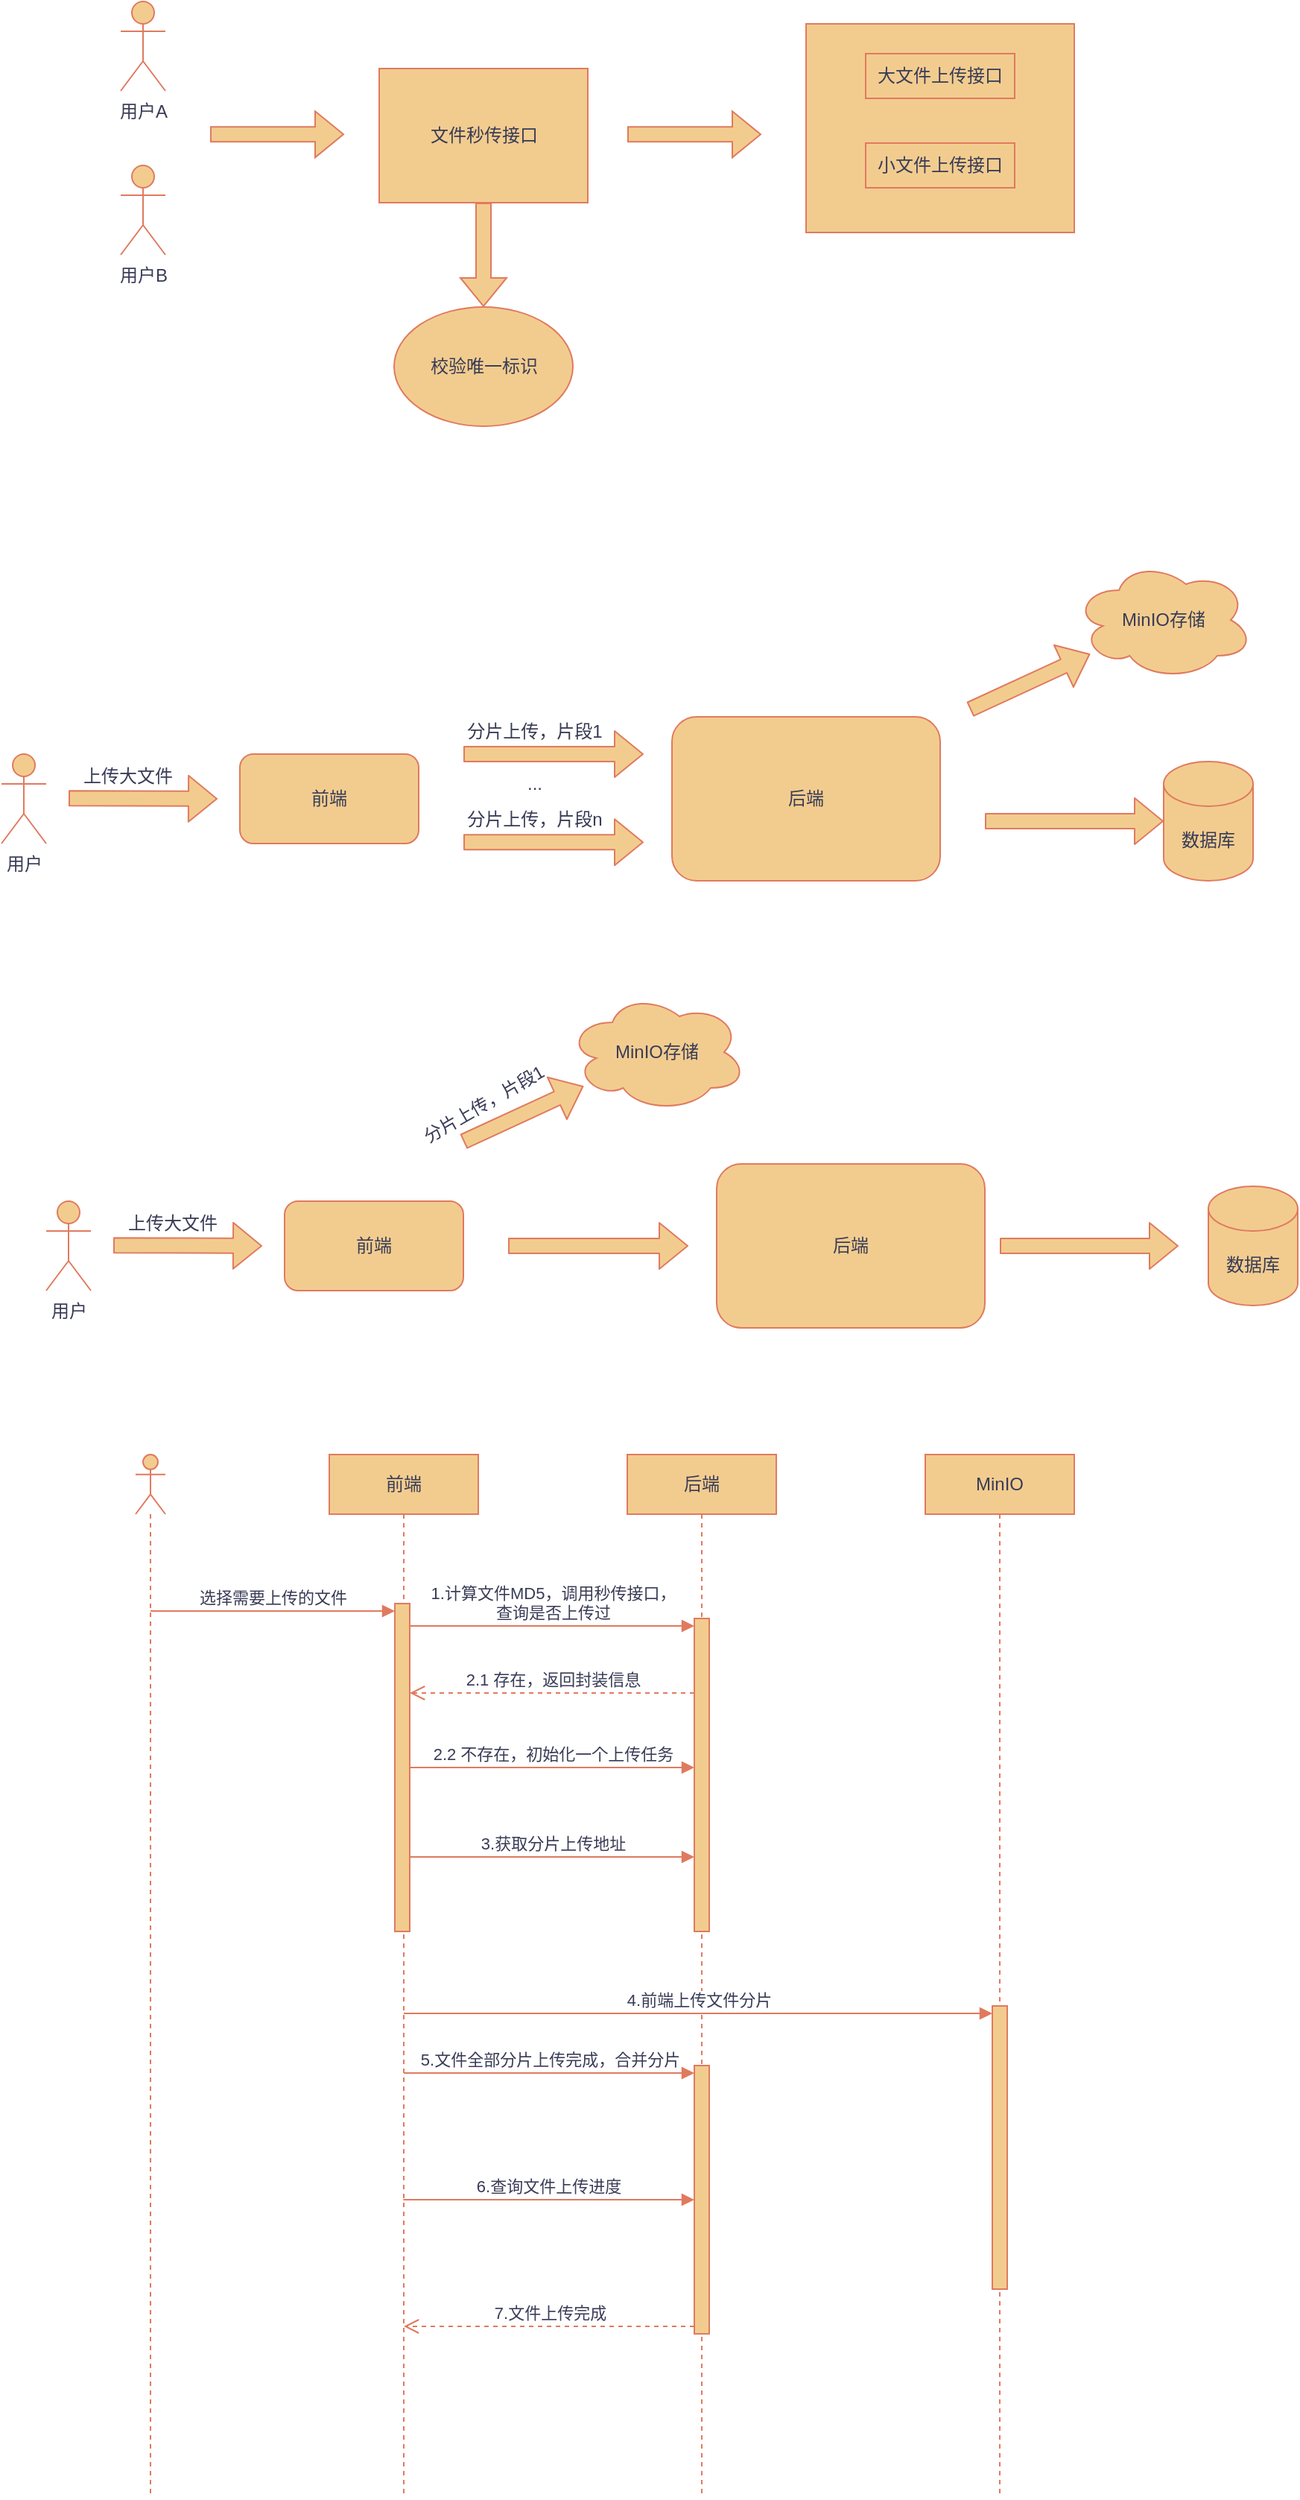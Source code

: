 <mxfile version="28.2.7">
  <diagram name="第 1 页" id="CA44LnaISONP9a9zF2-z">
    <mxGraphModel dx="1830" dy="820" grid="1" gridSize="10" guides="1" tooltips="1" connect="1" arrows="1" fold="1" page="1" pageScale="1" pageWidth="827" pageHeight="1169" math="0" shadow="0">
      <root>
        <mxCell id="0" />
        <mxCell id="1" parent="0" />
        <mxCell id="ggtGBMoF4WrmwGuXFrhK-1" value="用户A" style="shape=umlActor;verticalLabelPosition=bottom;verticalAlign=top;html=1;outlineConnect=0;labelBackgroundColor=none;fillColor=#F2CC8F;strokeColor=#E07A5F;fontColor=#393C56;rounded=0;" vertex="1" parent="1">
          <mxGeometry x="170" y="115" width="30" height="60" as="geometry" />
        </mxCell>
        <mxCell id="ggtGBMoF4WrmwGuXFrhK-3" value="用户B" style="shape=umlActor;verticalLabelPosition=bottom;verticalAlign=top;html=1;outlineConnect=0;labelBackgroundColor=none;fillColor=#F2CC8F;strokeColor=#E07A5F;fontColor=#393C56;rounded=0;" vertex="1" parent="1">
          <mxGeometry x="170" y="225" width="30" height="60" as="geometry" />
        </mxCell>
        <mxCell id="ggtGBMoF4WrmwGuXFrhK-4" value="文件秒传接口" style="rounded=0;whiteSpace=wrap;html=1;strokeColor=#E07A5F;fontColor=#393C56;fillColor=#F2CC8F;" vertex="1" parent="1">
          <mxGeometry x="343.5" y="160" width="140" height="90" as="geometry" />
        </mxCell>
        <mxCell id="ggtGBMoF4WrmwGuXFrhK-5" value="校验唯一标识" style="ellipse;whiteSpace=wrap;html=1;strokeColor=#E07A5F;fontColor=#393C56;fillColor=#F2CC8F;rounded=0;" vertex="1" parent="1">
          <mxGeometry x="353.5" y="320" width="120" height="80" as="geometry" />
        </mxCell>
        <mxCell id="ggtGBMoF4WrmwGuXFrhK-7" value="" style="shape=flexArrow;endArrow=classic;html=1;rounded=0;strokeColor=#E07A5F;fontColor=#393C56;fillColor=#F2CC8F;exitX=0.5;exitY=1;exitDx=0;exitDy=0;entryX=0.5;entryY=0;entryDx=0;entryDy=0;" edge="1" parent="1" source="ggtGBMoF4WrmwGuXFrhK-4" target="ggtGBMoF4WrmwGuXFrhK-5">
          <mxGeometry width="50" height="50" relative="1" as="geometry">
            <mxPoint x="393.5" y="320" as="sourcePoint" />
            <mxPoint x="443.5" y="270" as="targetPoint" />
          </mxGeometry>
        </mxCell>
        <mxCell id="ggtGBMoF4WrmwGuXFrhK-8" value="" style="rounded=0;whiteSpace=wrap;html=1;strokeColor=#E07A5F;fontColor=#393C56;fillColor=#F2CC8F;" vertex="1" parent="1">
          <mxGeometry x="630" y="130" width="180" height="140" as="geometry" />
        </mxCell>
        <mxCell id="ggtGBMoF4WrmwGuXFrhK-9" value="大文件上传接口" style="rounded=0;whiteSpace=wrap;html=1;strokeColor=#E07A5F;fontColor=#393C56;fillColor=#F2CC8F;" vertex="1" parent="1">
          <mxGeometry x="670" y="150" width="100" height="30" as="geometry" />
        </mxCell>
        <mxCell id="ggtGBMoF4WrmwGuXFrhK-10" value="小文件上传接口" style="rounded=0;whiteSpace=wrap;html=1;strokeColor=#E07A5F;fontColor=#393C56;fillColor=#F2CC8F;" vertex="1" parent="1">
          <mxGeometry x="670" y="210" width="100" height="30" as="geometry" />
        </mxCell>
        <mxCell id="ggtGBMoF4WrmwGuXFrhK-12" value="" style="shape=flexArrow;endArrow=classic;html=1;rounded=0;strokeColor=#E07A5F;fontColor=#393C56;fillColor=#F2CC8F;" edge="1" parent="1">
          <mxGeometry width="50" height="50" relative="1" as="geometry">
            <mxPoint x="230" y="204.17" as="sourcePoint" />
            <mxPoint x="320" y="204.17" as="targetPoint" />
          </mxGeometry>
        </mxCell>
        <mxCell id="ggtGBMoF4WrmwGuXFrhK-13" value="" style="shape=flexArrow;endArrow=classic;html=1;rounded=0;strokeColor=#E07A5F;fontColor=#393C56;fillColor=#F2CC8F;" edge="1" parent="1">
          <mxGeometry width="50" height="50" relative="1" as="geometry">
            <mxPoint x="510" y="204.17" as="sourcePoint" />
            <mxPoint x="600" y="204.17" as="targetPoint" />
          </mxGeometry>
        </mxCell>
        <mxCell id="ggtGBMoF4WrmwGuXFrhK-14" value="用户" style="shape=umlActor;verticalLabelPosition=bottom;verticalAlign=top;html=1;outlineConnect=0;strokeColor=#E07A5F;fontColor=#393C56;fillColor=#F2CC8F;" vertex="1" parent="1">
          <mxGeometry x="90" y="620" width="30" height="60" as="geometry" />
        </mxCell>
        <mxCell id="ggtGBMoF4WrmwGuXFrhK-15" value="前端" style="rounded=1;whiteSpace=wrap;html=1;strokeColor=#E07A5F;fontColor=#393C56;fillColor=#F2CC8F;" vertex="1" parent="1">
          <mxGeometry x="250" y="620" width="120" height="60" as="geometry" />
        </mxCell>
        <mxCell id="ggtGBMoF4WrmwGuXFrhK-16" value="" style="shape=flexArrow;endArrow=classic;html=1;strokeColor=#E07A5F;fontColor=#393C56;fillColor=#F2CC8F;" edge="1" parent="1">
          <mxGeometry width="50" height="50" relative="1" as="geometry">
            <mxPoint x="135" y="649.58" as="sourcePoint" />
            <mxPoint x="235" y="650" as="targetPoint" />
          </mxGeometry>
        </mxCell>
        <mxCell id="ggtGBMoF4WrmwGuXFrhK-17" value="上传大文件" style="text;html=1;whiteSpace=wrap;strokeColor=none;fillColor=none;align=center;verticalAlign=middle;rounded=0;fontColor=#393C56;" vertex="1" parent="1">
          <mxGeometry x="140" y="620" width="70" height="30" as="geometry" />
        </mxCell>
        <mxCell id="ggtGBMoF4WrmwGuXFrhK-18" value="后端" style="rounded=1;whiteSpace=wrap;html=1;strokeColor=#E07A5F;fontColor=#393C56;fillColor=#F2CC8F;" vertex="1" parent="1">
          <mxGeometry x="540" y="595" width="180" height="110" as="geometry" />
        </mxCell>
        <mxCell id="ggtGBMoF4WrmwGuXFrhK-19" value="" style="shape=flexArrow;endArrow=classic;html=1;strokeColor=#E07A5F;fontColor=#393C56;fillColor=#F2CC8F;" edge="1" parent="1">
          <mxGeometry width="50" height="50" relative="1" as="geometry">
            <mxPoint x="400" y="620" as="sourcePoint" />
            <mxPoint x="521" y="620" as="targetPoint" />
          </mxGeometry>
        </mxCell>
        <mxCell id="ggtGBMoF4WrmwGuXFrhK-22" value="分片上传，片段1" style="text;html=1;whiteSpace=wrap;strokeColor=none;fillColor=none;align=center;verticalAlign=middle;rounded=0;fontColor=#393C56;" vertex="1" parent="1">
          <mxGeometry x="400" y="590" width="96" height="30" as="geometry" />
        </mxCell>
        <mxCell id="ggtGBMoF4WrmwGuXFrhK-23" value="" style="shape=flexArrow;endArrow=classic;html=1;strokeColor=#E07A5F;fontColor=#393C56;fillColor=#F2CC8F;" edge="1" parent="1">
          <mxGeometry width="50" height="50" relative="1" as="geometry">
            <mxPoint x="400" y="679.17" as="sourcePoint" />
            <mxPoint x="521" y="679.17" as="targetPoint" />
          </mxGeometry>
        </mxCell>
        <mxCell id="ggtGBMoF4WrmwGuXFrhK-24" value="分片上传，片段n" style="text;html=1;whiteSpace=wrap;strokeColor=none;fillColor=none;align=center;verticalAlign=middle;rounded=0;fontColor=#393C56;" vertex="1" parent="1">
          <mxGeometry x="400" y="649.17" width="96" height="30" as="geometry" />
        </mxCell>
        <mxCell id="ggtGBMoF4WrmwGuXFrhK-25" value="MinIO存储" style="ellipse;shape=cloud;whiteSpace=wrap;html=1;strokeColor=#E07A5F;fontColor=#393C56;fillColor=#F2CC8F;" vertex="1" parent="1">
          <mxGeometry x="810" y="490" width="120" height="80" as="geometry" />
        </mxCell>
        <mxCell id="ggtGBMoF4WrmwGuXFrhK-26" value="数据库" style="shape=cylinder3;whiteSpace=wrap;html=1;boundedLbl=1;backgroundOutline=1;size=15;strokeColor=#E07A5F;fontColor=#393C56;fillColor=#F2CC8F;" vertex="1" parent="1">
          <mxGeometry x="870" y="625" width="60" height="80" as="geometry" />
        </mxCell>
        <mxCell id="ggtGBMoF4WrmwGuXFrhK-27" value="" style="shape=flexArrow;endArrow=classic;html=1;strokeColor=#E07A5F;fontColor=#393C56;fillColor=#F2CC8F;" edge="1" parent="1" target="ggtGBMoF4WrmwGuXFrhK-25">
          <mxGeometry width="50" height="50" relative="1" as="geometry">
            <mxPoint x="740" y="590" as="sourcePoint" />
            <mxPoint x="790" y="540" as="targetPoint" />
          </mxGeometry>
        </mxCell>
        <mxCell id="ggtGBMoF4WrmwGuXFrhK-28" value="" style="shape=flexArrow;endArrow=classic;html=1;strokeColor=#E07A5F;fontColor=#393C56;fillColor=#F2CC8F;entryX=0;entryY=0.5;entryDx=0;entryDy=0;entryPerimeter=0;" edge="1" parent="1" target="ggtGBMoF4WrmwGuXFrhK-26">
          <mxGeometry width="50" height="50" relative="1" as="geometry">
            <mxPoint x="750" y="665" as="sourcePoint" />
            <mxPoint x="800" y="679.17" as="targetPoint" />
          </mxGeometry>
        </mxCell>
        <mxCell id="ggtGBMoF4WrmwGuXFrhK-29" value="..." style="text;html=1;whiteSpace=wrap;strokeColor=none;fillColor=none;align=center;verticalAlign=middle;rounded=0;fontColor=#393C56;" vertex="1" parent="1">
          <mxGeometry x="418" y="625" width="60" height="30" as="geometry" />
        </mxCell>
        <mxCell id="ggtGBMoF4WrmwGuXFrhK-43" value="用户" style="shape=umlActor;verticalLabelPosition=bottom;verticalAlign=top;html=1;outlineConnect=0;strokeColor=#E07A5F;fontColor=#393C56;fillColor=#F2CC8F;" vertex="1" parent="1">
          <mxGeometry x="120" y="920" width="30" height="60" as="geometry" />
        </mxCell>
        <mxCell id="ggtGBMoF4WrmwGuXFrhK-44" value="前端" style="rounded=1;whiteSpace=wrap;html=1;strokeColor=#E07A5F;fontColor=#393C56;fillColor=#F2CC8F;" vertex="1" parent="1">
          <mxGeometry x="280" y="920" width="120" height="60" as="geometry" />
        </mxCell>
        <mxCell id="ggtGBMoF4WrmwGuXFrhK-45" value="" style="shape=flexArrow;endArrow=classic;html=1;strokeColor=#E07A5F;fontColor=#393C56;fillColor=#F2CC8F;" edge="1" parent="1">
          <mxGeometry width="50" height="50" relative="1" as="geometry">
            <mxPoint x="165" y="949.58" as="sourcePoint" />
            <mxPoint x="265" y="950" as="targetPoint" />
          </mxGeometry>
        </mxCell>
        <mxCell id="ggtGBMoF4WrmwGuXFrhK-46" value="上传大文件" style="text;html=1;whiteSpace=wrap;strokeColor=none;fillColor=none;align=center;verticalAlign=middle;rounded=0;fontColor=#393C56;" vertex="1" parent="1">
          <mxGeometry x="170" y="920" width="70" height="30" as="geometry" />
        </mxCell>
        <mxCell id="ggtGBMoF4WrmwGuXFrhK-47" value="后端" style="rounded=1;whiteSpace=wrap;html=1;strokeColor=#E07A5F;fontColor=#393C56;fillColor=#F2CC8F;" vertex="1" parent="1">
          <mxGeometry x="570" y="895" width="180" height="110" as="geometry" />
        </mxCell>
        <mxCell id="ggtGBMoF4WrmwGuXFrhK-48" value="" style="shape=flexArrow;endArrow=classic;html=1;strokeColor=#E07A5F;fontColor=#393C56;fillColor=#F2CC8F;" edge="1" parent="1">
          <mxGeometry width="50" height="50" relative="1" as="geometry">
            <mxPoint x="430" y="950" as="sourcePoint" />
            <mxPoint x="551" y="950" as="targetPoint" />
          </mxGeometry>
        </mxCell>
        <mxCell id="ggtGBMoF4WrmwGuXFrhK-52" value="MinIO存储" style="ellipse;shape=cloud;whiteSpace=wrap;html=1;strokeColor=#E07A5F;fontColor=#393C56;fillColor=#F2CC8F;" vertex="1" parent="1">
          <mxGeometry x="470" y="780" width="120" height="80" as="geometry" />
        </mxCell>
        <mxCell id="ggtGBMoF4WrmwGuXFrhK-53" value="数据库" style="shape=cylinder3;whiteSpace=wrap;html=1;boundedLbl=1;backgroundOutline=1;size=15;strokeColor=#E07A5F;fontColor=#393C56;fillColor=#F2CC8F;" vertex="1" parent="1">
          <mxGeometry x="900" y="910" width="60" height="80" as="geometry" />
        </mxCell>
        <mxCell id="ggtGBMoF4WrmwGuXFrhK-54" value="" style="shape=flexArrow;endArrow=classic;html=1;strokeColor=#E07A5F;fontColor=#393C56;fillColor=#F2CC8F;" edge="1" parent="1" target="ggtGBMoF4WrmwGuXFrhK-52">
          <mxGeometry width="50" height="50" relative="1" as="geometry">
            <mxPoint x="400" y="880" as="sourcePoint" />
            <mxPoint x="450" y="830" as="targetPoint" />
          </mxGeometry>
        </mxCell>
        <mxCell id="ggtGBMoF4WrmwGuXFrhK-55" value="" style="shape=flexArrow;endArrow=classic;html=1;strokeColor=#E07A5F;fontColor=#393C56;fillColor=#F2CC8F;entryX=0;entryY=0.5;entryDx=0;entryDy=0;entryPerimeter=0;" edge="1" parent="1">
          <mxGeometry width="50" height="50" relative="1" as="geometry">
            <mxPoint x="760" y="950" as="sourcePoint" />
            <mxPoint x="880" y="950" as="targetPoint" />
          </mxGeometry>
        </mxCell>
        <mxCell id="ggtGBMoF4WrmwGuXFrhK-57" value="分片上传，片段1" style="text;html=1;whiteSpace=wrap;strokeColor=none;fillColor=none;align=center;verticalAlign=middle;rounded=0;fontColor=#393C56;rotation=-30;" vertex="1" parent="1">
          <mxGeometry x="366" y="840" width="96" height="30" as="geometry" />
        </mxCell>
        <mxCell id="ggtGBMoF4WrmwGuXFrhK-66" value="前端" style="shape=umlLifeline;perimeter=lifelinePerimeter;whiteSpace=wrap;html=1;container=1;dropTarget=0;collapsible=0;recursiveResize=0;outlineConnect=0;portConstraint=eastwest;newEdgeStyle={&quot;curved&quot;:0,&quot;rounded&quot;:0};strokeColor=#E07A5F;fontColor=#393C56;fillColor=#F2CC8F;" vertex="1" parent="1">
          <mxGeometry x="310" y="1090" width="100" height="700" as="geometry" />
        </mxCell>
        <mxCell id="ggtGBMoF4WrmwGuXFrhK-74" value="" style="html=1;points=[[0,0,0,0,5],[0,1,0,0,-5],[1,0,0,0,5],[1,1,0,0,-5]];perimeter=orthogonalPerimeter;outlineConnect=0;targetShapes=umlLifeline;portConstraint=eastwest;newEdgeStyle={&quot;curved&quot;:0,&quot;rounded&quot;:0};strokeColor=#E07A5F;fontColor=#393C56;fillColor=#F2CC8F;" vertex="1" parent="ggtGBMoF4WrmwGuXFrhK-66">
          <mxGeometry x="44" y="100" width="10" height="220" as="geometry" />
        </mxCell>
        <mxCell id="ggtGBMoF4WrmwGuXFrhK-67" value="" style="shape=umlLifeline;perimeter=lifelinePerimeter;whiteSpace=wrap;html=1;container=1;dropTarget=0;collapsible=0;recursiveResize=0;outlineConnect=0;portConstraint=eastwest;newEdgeStyle={&quot;curved&quot;:0,&quot;rounded&quot;:0};participant=umlActor;strokeColor=#E07A5F;fontColor=#393C56;fillColor=#F2CC8F;" vertex="1" parent="1">
          <mxGeometry x="180" y="1090" width="20" height="700" as="geometry" />
        </mxCell>
        <mxCell id="ggtGBMoF4WrmwGuXFrhK-68" value="后端" style="shape=umlLifeline;perimeter=lifelinePerimeter;whiteSpace=wrap;html=1;container=1;dropTarget=0;collapsible=0;recursiveResize=0;outlineConnect=0;portConstraint=eastwest;newEdgeStyle={&quot;curved&quot;:0,&quot;rounded&quot;:0};strokeColor=#E07A5F;fontColor=#393C56;fillColor=#F2CC8F;" vertex="1" parent="1">
          <mxGeometry x="510" y="1090" width="100" height="700" as="geometry" />
        </mxCell>
        <mxCell id="ggtGBMoF4WrmwGuXFrhK-77" value="" style="html=1;points=[[0,0,0,0,5],[0,1,0,0,-5],[1,0,0,0,5],[1,1,0,0,-5]];perimeter=orthogonalPerimeter;outlineConnect=0;targetShapes=umlLifeline;portConstraint=eastwest;newEdgeStyle={&quot;curved&quot;:0,&quot;rounded&quot;:0};strokeColor=#E07A5F;fontColor=#393C56;fillColor=#F2CC8F;" vertex="1" parent="ggtGBMoF4WrmwGuXFrhK-68">
          <mxGeometry x="45" y="110" width="10" height="210" as="geometry" />
        </mxCell>
        <mxCell id="ggtGBMoF4WrmwGuXFrhK-90" value="" style="html=1;points=[[0,0,0,0,5],[0,1,0,0,-5],[1,0,0,0,5],[1,1,0,0,-5]];perimeter=orthogonalPerimeter;outlineConnect=0;targetShapes=umlLifeline;portConstraint=eastwest;newEdgeStyle={&quot;curved&quot;:0,&quot;rounded&quot;:0};strokeColor=#E07A5F;fontColor=#393C56;fillColor=#F2CC8F;" vertex="1" parent="ggtGBMoF4WrmwGuXFrhK-68">
          <mxGeometry x="45" y="410" width="10" height="180" as="geometry" />
        </mxCell>
        <mxCell id="ggtGBMoF4WrmwGuXFrhK-69" value="MinIO" style="shape=umlLifeline;perimeter=lifelinePerimeter;whiteSpace=wrap;html=1;container=1;dropTarget=0;collapsible=0;recursiveResize=0;outlineConnect=0;portConstraint=eastwest;newEdgeStyle={&quot;curved&quot;:0,&quot;rounded&quot;:0};strokeColor=#E07A5F;fontColor=#393C56;fillColor=#F2CC8F;" vertex="1" parent="1">
          <mxGeometry x="710" y="1090" width="100" height="700" as="geometry" />
        </mxCell>
        <mxCell id="ggtGBMoF4WrmwGuXFrhK-87" value="" style="html=1;points=[[0,0,0,0,5],[0,1,0,0,-5],[1,0,0,0,5],[1,1,0,0,-5]];perimeter=orthogonalPerimeter;outlineConnect=0;targetShapes=umlLifeline;portConstraint=eastwest;newEdgeStyle={&quot;curved&quot;:0,&quot;rounded&quot;:0};strokeColor=#E07A5F;fontColor=#393C56;fillColor=#F2CC8F;" vertex="1" parent="ggtGBMoF4WrmwGuXFrhK-69">
          <mxGeometry x="45" y="370" width="10" height="190" as="geometry" />
        </mxCell>
        <mxCell id="ggtGBMoF4WrmwGuXFrhK-75" value="选择需要上传的文件" style="html=1;verticalAlign=bottom;endArrow=block;curved=0;rounded=0;entryX=0;entryY=0;entryDx=0;entryDy=5;strokeColor=#E07A5F;fontColor=#393C56;fillColor=#F2CC8F;" edge="1" target="ggtGBMoF4WrmwGuXFrhK-74" parent="1" source="ggtGBMoF4WrmwGuXFrhK-67">
          <mxGeometry relative="1" as="geometry">
            <mxPoint x="284" y="1195" as="sourcePoint" />
          </mxGeometry>
        </mxCell>
        <mxCell id="ggtGBMoF4WrmwGuXFrhK-78" value="1.计算文件MD5，调用秒传接口，&lt;div&gt;查询是否上传过&lt;/div&gt;" style="html=1;verticalAlign=bottom;endArrow=block;curved=0;rounded=0;entryX=0;entryY=0;entryDx=0;entryDy=5;strokeColor=#E07A5F;fontColor=#393C56;fillColor=#F2CC8F;" edge="1" target="ggtGBMoF4WrmwGuXFrhK-77" parent="1" source="ggtGBMoF4WrmwGuXFrhK-74">
          <mxGeometry relative="1" as="geometry">
            <mxPoint x="390" y="1205" as="sourcePoint" />
          </mxGeometry>
        </mxCell>
        <mxCell id="ggtGBMoF4WrmwGuXFrhK-79" value="2.1 存在，返回封装信息" style="html=1;verticalAlign=bottom;endArrow=open;dashed=1;endSize=8;curved=0;rounded=0;strokeColor=#E07A5F;fontColor=#393C56;fillColor=#F2CC8F;" edge="1" source="ggtGBMoF4WrmwGuXFrhK-77" parent="1" target="ggtGBMoF4WrmwGuXFrhK-74">
          <mxGeometry relative="1" as="geometry">
            <mxPoint x="370" y="1250" as="targetPoint" />
            <mxPoint x="530" y="1250" as="sourcePoint" />
            <Array as="points">
              <mxPoint x="460" y="1250" />
            </Array>
          </mxGeometry>
        </mxCell>
        <mxCell id="ggtGBMoF4WrmwGuXFrhK-82" value="2.2 不存在，初始化一个上传任务" style="html=1;verticalAlign=bottom;endArrow=block;curved=0;rounded=0;strokeColor=#E07A5F;fontColor=#393C56;fillColor=#F2CC8F;" edge="1" parent="1" source="ggtGBMoF4WrmwGuXFrhK-74" target="ggtGBMoF4WrmwGuXFrhK-77">
          <mxGeometry width="80" relative="1" as="geometry">
            <mxPoint x="420" y="1310" as="sourcePoint" />
            <mxPoint x="500" y="1310" as="targetPoint" />
          </mxGeometry>
        </mxCell>
        <mxCell id="ggtGBMoF4WrmwGuXFrhK-83" value="3.获取分片上传地址" style="html=1;verticalAlign=bottom;endArrow=block;curved=0;rounded=0;strokeColor=#E07A5F;fontColor=#393C56;fillColor=#F2CC8F;" edge="1" parent="1" source="ggtGBMoF4WrmwGuXFrhK-74" target="ggtGBMoF4WrmwGuXFrhK-77">
          <mxGeometry width="80" relative="1" as="geometry">
            <mxPoint x="360" y="1360" as="sourcePoint" />
            <mxPoint x="553" y="1360" as="targetPoint" />
            <Array as="points">
              <mxPoint x="460" y="1360" />
            </Array>
          </mxGeometry>
        </mxCell>
        <mxCell id="ggtGBMoF4WrmwGuXFrhK-88" value="4.前端上传文件分片" style="html=1;verticalAlign=bottom;endArrow=block;curved=0;rounded=0;entryX=0;entryY=0;entryDx=0;entryDy=5;strokeColor=#E07A5F;fontColor=#393C56;fillColor=#F2CC8F;" edge="1" target="ggtGBMoF4WrmwGuXFrhK-87" parent="1" source="ggtGBMoF4WrmwGuXFrhK-66">
          <mxGeometry relative="1" as="geometry">
            <mxPoint x="685" y="1465" as="sourcePoint" />
          </mxGeometry>
        </mxCell>
        <mxCell id="ggtGBMoF4WrmwGuXFrhK-91" value="5.文件全部分片上传完成，合并分片" style="html=1;verticalAlign=bottom;endArrow=block;curved=0;rounded=0;entryX=0;entryY=0;entryDx=0;entryDy=5;strokeColor=#E07A5F;fontColor=#393C56;fillColor=#F2CC8F;" edge="1" target="ggtGBMoF4WrmwGuXFrhK-90" parent="1" source="ggtGBMoF4WrmwGuXFrhK-66">
          <mxGeometry relative="1" as="geometry">
            <mxPoint x="485" y="1505" as="sourcePoint" />
          </mxGeometry>
        </mxCell>
        <mxCell id="ggtGBMoF4WrmwGuXFrhK-92" value="7.文件上传完成" style="html=1;verticalAlign=bottom;endArrow=open;dashed=1;endSize=8;curved=0;rounded=0;exitX=0;exitY=1;exitDx=0;exitDy=-5;strokeColor=#E07A5F;fontColor=#393C56;fillColor=#F2CC8F;" edge="1" source="ggtGBMoF4WrmwGuXFrhK-90" parent="1" target="ggtGBMoF4WrmwGuXFrhK-66">
          <mxGeometry relative="1" as="geometry">
            <mxPoint x="485" y="1575" as="targetPoint" />
          </mxGeometry>
        </mxCell>
        <mxCell id="ggtGBMoF4WrmwGuXFrhK-93" value="6.查询文件上传进度" style="html=1;verticalAlign=bottom;endArrow=block;curved=0;rounded=0;strokeColor=#E07A5F;fontColor=#393C56;fillColor=#F2CC8F;" edge="1" parent="1">
          <mxGeometry width="80" relative="1" as="geometry">
            <mxPoint x="359.667" y="1590" as="sourcePoint" />
            <mxPoint x="555" y="1590" as="targetPoint" />
          </mxGeometry>
        </mxCell>
      </root>
    </mxGraphModel>
  </diagram>
</mxfile>
